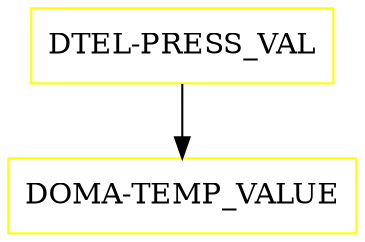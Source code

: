 digraph G {
  "DTEL-PRESS_VAL" [shape=box,color=yellow];
  "DOMA-TEMP_VALUE" [shape=box,color=yellow,URL="./DOMA_TEMP_VALUE.html"];
  "DTEL-PRESS_VAL" -> "DOMA-TEMP_VALUE";
}
